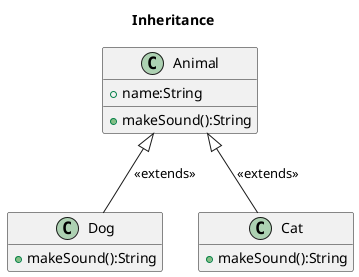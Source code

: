 @startuml is-a
title Inheritance

class Animal{
    +name:String
    +makeSound():String
}
class Dog{
    +makeSound():String
}
class Cat{
    +makeSound():String
}
Animal <|-down- Dog : <<extends>>
Animal <|-down- Cat : <<extends>>
hide empty members
@enduml
